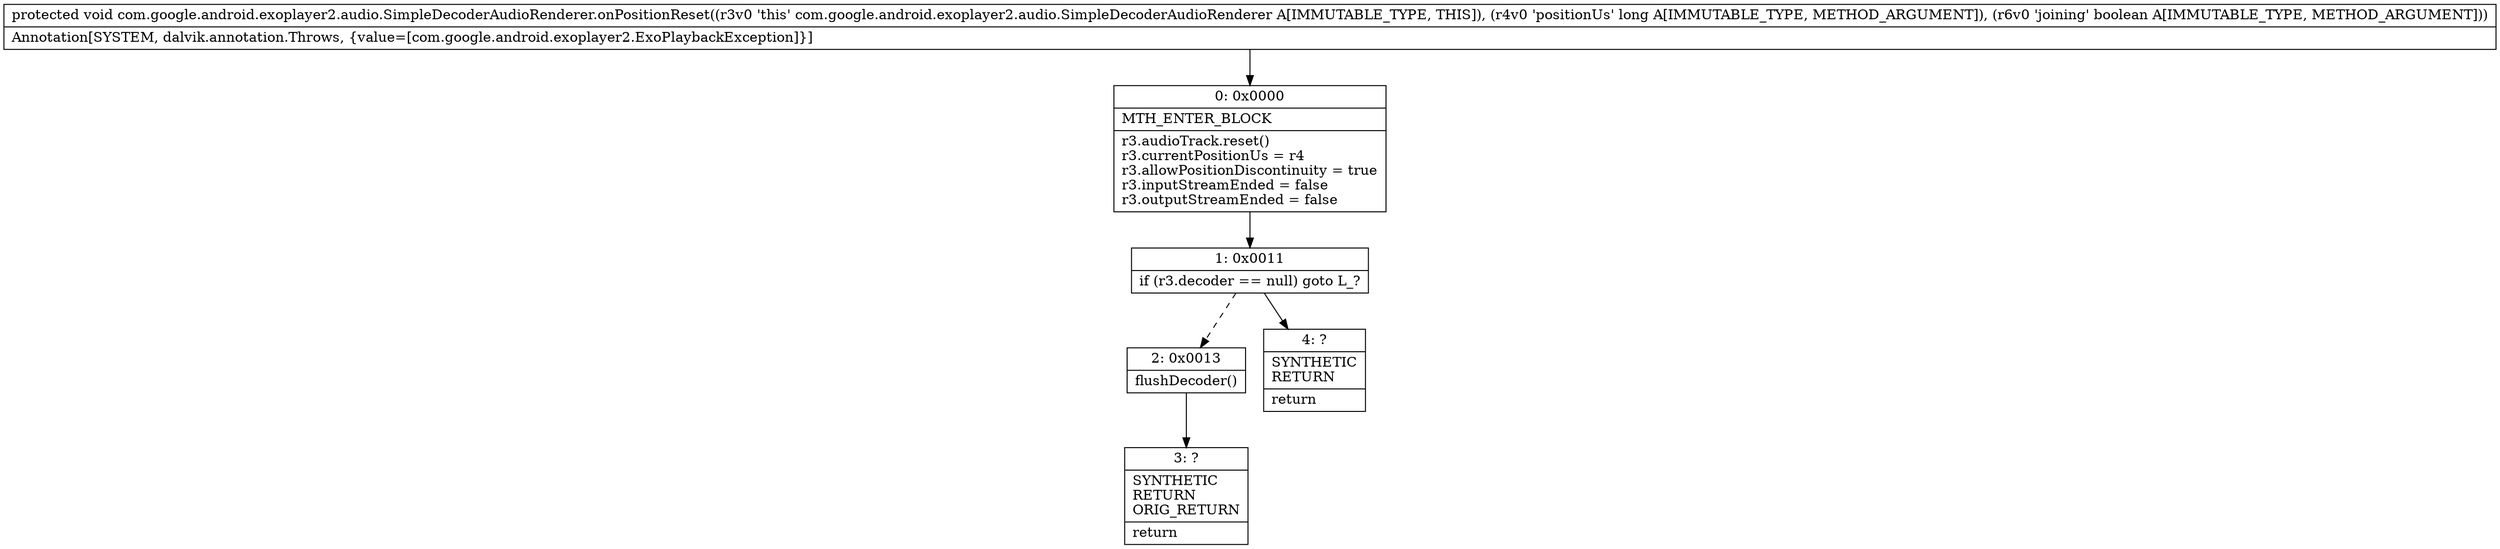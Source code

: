 digraph "CFG forcom.google.android.exoplayer2.audio.SimpleDecoderAudioRenderer.onPositionReset(JZ)V" {
Node_0 [shape=record,label="{0\:\ 0x0000|MTH_ENTER_BLOCK\l|r3.audioTrack.reset()\lr3.currentPositionUs = r4\lr3.allowPositionDiscontinuity = true\lr3.inputStreamEnded = false\lr3.outputStreamEnded = false\l}"];
Node_1 [shape=record,label="{1\:\ 0x0011|if (r3.decoder == null) goto L_?\l}"];
Node_2 [shape=record,label="{2\:\ 0x0013|flushDecoder()\l}"];
Node_3 [shape=record,label="{3\:\ ?|SYNTHETIC\lRETURN\lORIG_RETURN\l|return\l}"];
Node_4 [shape=record,label="{4\:\ ?|SYNTHETIC\lRETURN\l|return\l}"];
MethodNode[shape=record,label="{protected void com.google.android.exoplayer2.audio.SimpleDecoderAudioRenderer.onPositionReset((r3v0 'this' com.google.android.exoplayer2.audio.SimpleDecoderAudioRenderer A[IMMUTABLE_TYPE, THIS]), (r4v0 'positionUs' long A[IMMUTABLE_TYPE, METHOD_ARGUMENT]), (r6v0 'joining' boolean A[IMMUTABLE_TYPE, METHOD_ARGUMENT]))  | Annotation[SYSTEM, dalvik.annotation.Throws, \{value=[com.google.android.exoplayer2.ExoPlaybackException]\}]\l}"];
MethodNode -> Node_0;
Node_0 -> Node_1;
Node_1 -> Node_2[style=dashed];
Node_1 -> Node_4;
Node_2 -> Node_3;
}

